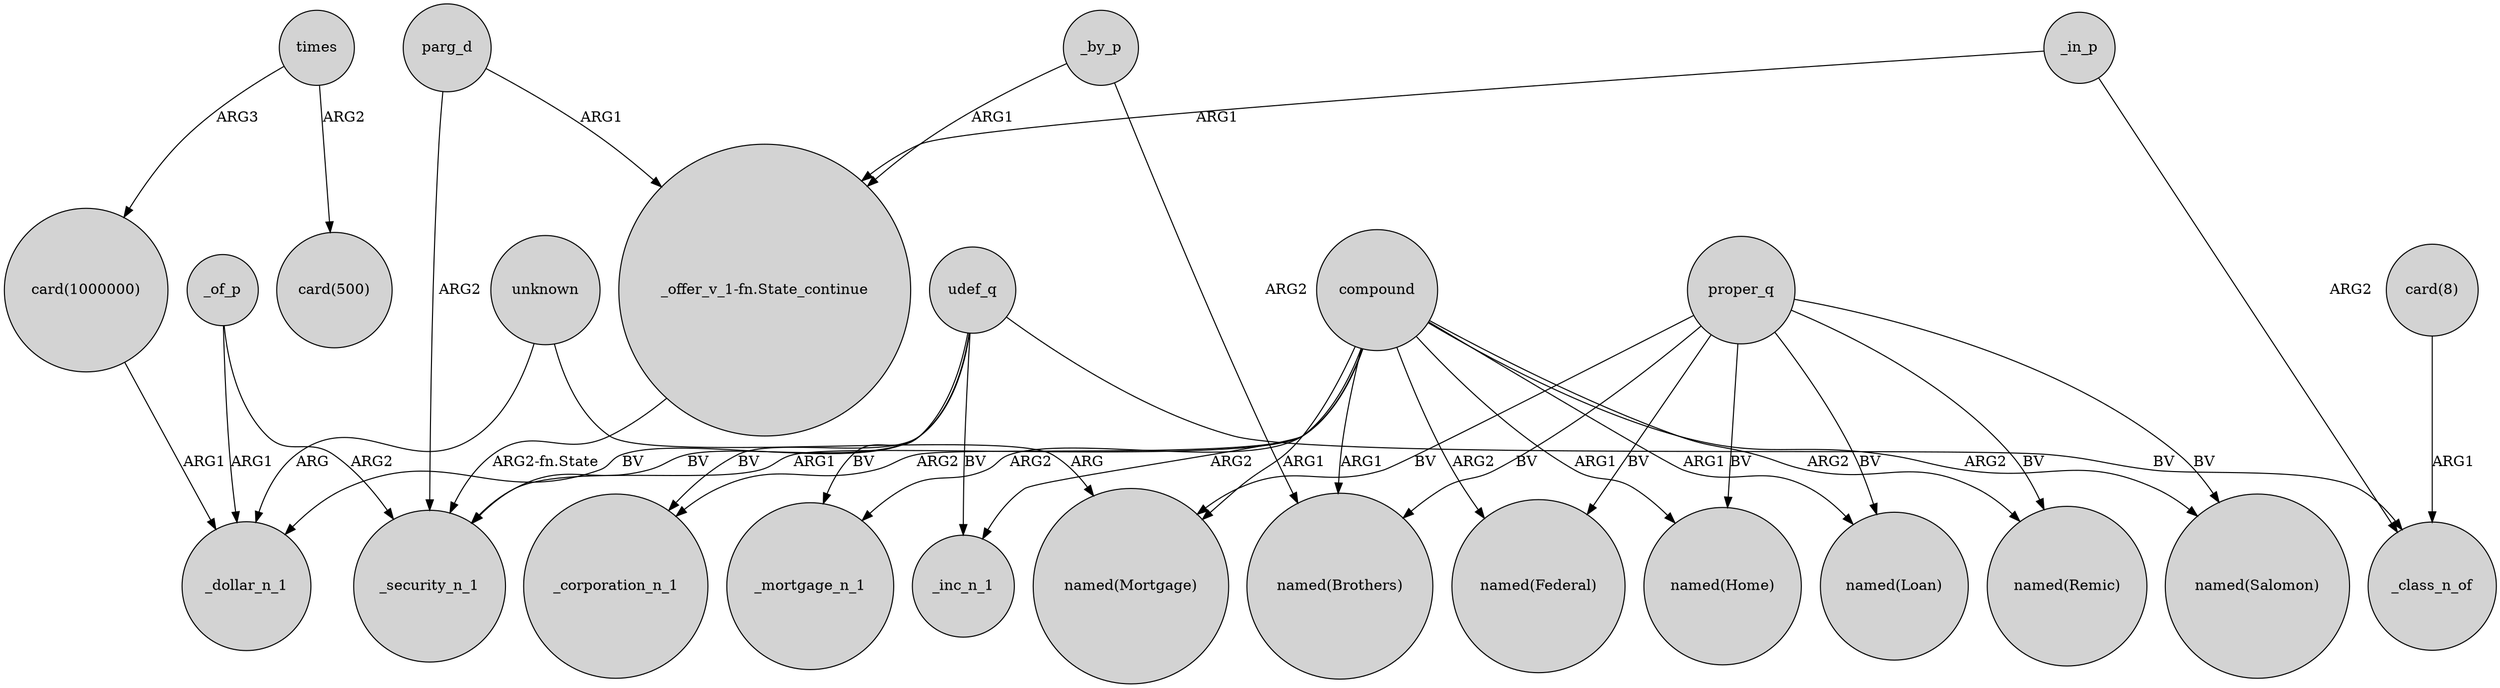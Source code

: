 digraph {
	node [shape=circle style=filled]
	_of_p -> _dollar_n_1 [label=ARG1]
	proper_q -> "named(Loan)" [label=BV]
	compound -> "named(Salomon)" [label=ARG2]
	_of_p -> _security_n_1 [label=ARG2]
	times -> "card(1000000)" [label=ARG3]
	_by_p -> "_offer_v_1-fn.State_continue" [label=ARG1]
	compound -> "named(Federal)" [label=ARG2]
	_in_p -> _class_n_of [label=ARG2]
	udef_q -> _security_n_1 [label=BV]
	parg_d -> "_offer_v_1-fn.State_continue" [label=ARG1]
	proper_q -> "named(Federal)" [label=BV]
	_in_p -> "_offer_v_1-fn.State_continue" [label=ARG1]
	unknown -> _dollar_n_1 [label=ARG]
	compound -> _mortgage_n_1 [label=ARG2]
	udef_q -> _mortgage_n_1 [label=BV]
	udef_q -> _inc_n_1 [label=BV]
	proper_q -> "named(Home)" [label=BV]
	compound -> _inc_n_1 [label=ARG2]
	compound -> "named(Home)" [label=ARG1]
	unknown -> "named(Mortgage)" [label=ARG]
	proper_q -> "named(Remic)" [label=BV]
	compound -> _security_n_1 [label=ARG1]
	"_offer_v_1-fn.State_continue" -> _security_n_1 [label="ARG2-fn.State"]
	compound -> "named(Brothers)" [label=ARG1]
	"card(8)" -> _class_n_of [label=ARG1]
	udef_q -> _dollar_n_1 [label=BV]
	"card(1000000)" -> _dollar_n_1 [label=ARG1]
	proper_q -> "named(Brothers)" [label=BV]
	proper_q -> "named(Salomon)" [label=BV]
	proper_q -> "named(Mortgage)" [label=BV]
	_by_p -> "named(Brothers)" [label=ARG2]
	compound -> _corporation_n_1 [label=ARG2]
	udef_q -> _corporation_n_1 [label=BV]
	udef_q -> _class_n_of [label=BV]
	times -> "card(500)" [label=ARG2]
	compound -> "named(Remic)" [label=ARG2]
	compound -> "named(Mortgage)" [label=ARG1]
	parg_d -> _security_n_1 [label=ARG2]
	compound -> "named(Loan)" [label=ARG1]
}
